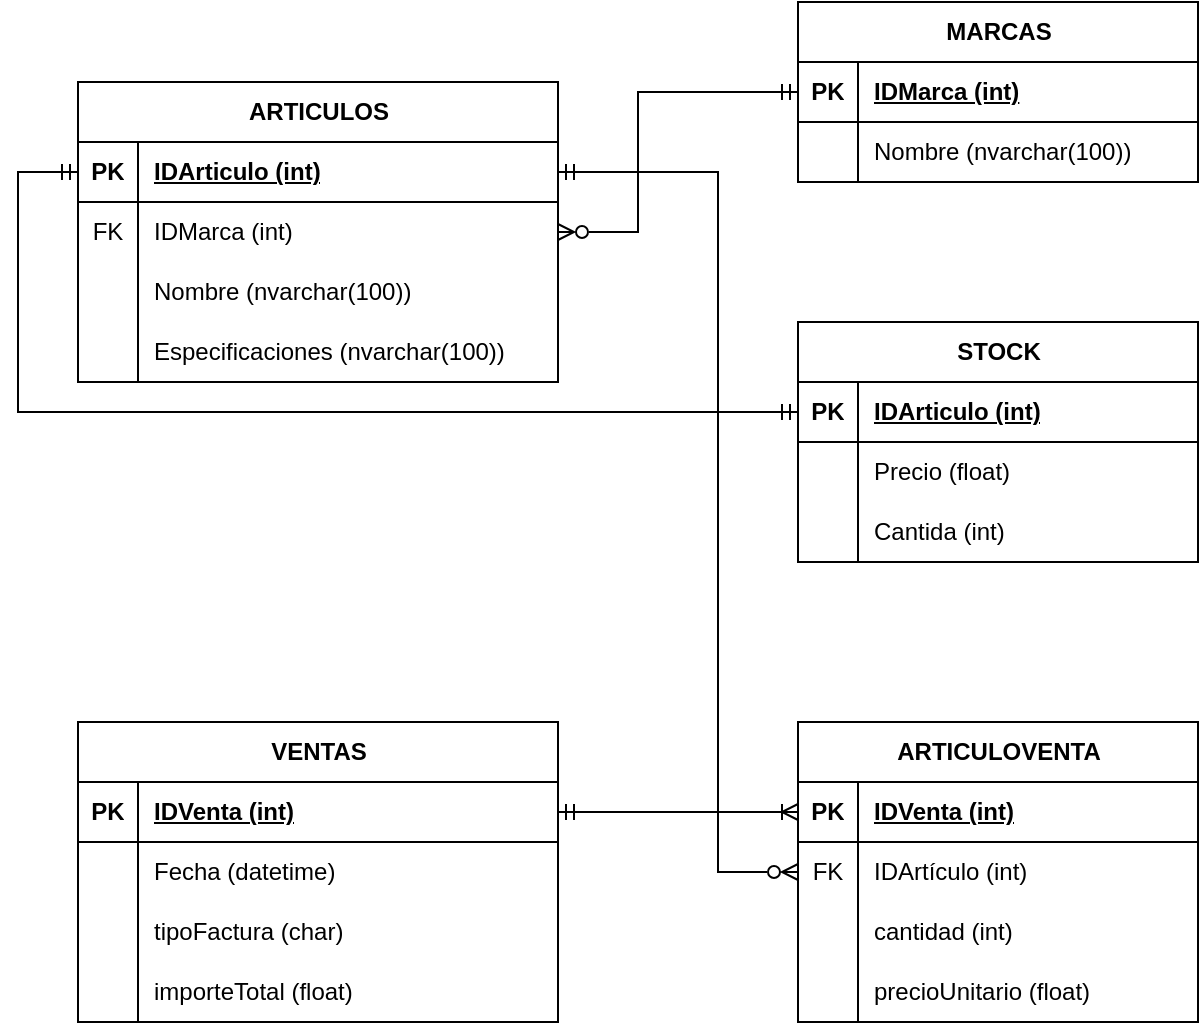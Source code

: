 <mxfile version="27.0.5">
  <diagram name="Página-1" id="S-WXOZdbDrCmgjf3uZDh">
    <mxGraphModel grid="1" page="1" gridSize="10" guides="1" tooltips="1" connect="1" arrows="1" fold="1" pageScale="1" pageWidth="827" pageHeight="1169" math="0" shadow="0">
      <root>
        <mxCell id="0" />
        <mxCell id="1" parent="0" />
        <mxCell id="aXvUaII-WIY0Niz1F75I-1" value="ARTICULOS" style="shape=table;startSize=30;container=1;collapsible=1;childLayout=tableLayout;fixedRows=1;rowLines=0;fontStyle=1;align=center;resizeLast=1;html=1;" vertex="1" parent="1">
          <mxGeometry x="40" y="80" width="240" height="150" as="geometry" />
        </mxCell>
        <mxCell id="aXvUaII-WIY0Niz1F75I-2" value="" style="shape=tableRow;horizontal=0;startSize=0;swimlaneHead=0;swimlaneBody=0;fillColor=none;collapsible=0;dropTarget=0;points=[[0,0.5],[1,0.5]];portConstraint=eastwest;top=0;left=0;right=0;bottom=1;" vertex="1" parent="aXvUaII-WIY0Niz1F75I-1">
          <mxGeometry y="30" width="240" height="30" as="geometry" />
        </mxCell>
        <mxCell id="aXvUaII-WIY0Niz1F75I-3" value="PK" style="shape=partialRectangle;connectable=0;fillColor=none;top=0;left=0;bottom=0;right=0;fontStyle=1;overflow=hidden;whiteSpace=wrap;html=1;" vertex="1" parent="aXvUaII-WIY0Niz1F75I-2">
          <mxGeometry width="30" height="30" as="geometry">
            <mxRectangle width="30" height="30" as="alternateBounds" />
          </mxGeometry>
        </mxCell>
        <mxCell id="aXvUaII-WIY0Niz1F75I-4" value="IDArticulo (int)" style="shape=partialRectangle;connectable=0;fillColor=none;top=0;left=0;bottom=0;right=0;align=left;spacingLeft=6;fontStyle=5;overflow=hidden;whiteSpace=wrap;html=1;" vertex="1" parent="aXvUaII-WIY0Niz1F75I-2">
          <mxGeometry x="30" width="210" height="30" as="geometry">
            <mxRectangle width="210" height="30" as="alternateBounds" />
          </mxGeometry>
        </mxCell>
        <mxCell id="aXvUaII-WIY0Niz1F75I-5" value="" style="shape=tableRow;horizontal=0;startSize=0;swimlaneHead=0;swimlaneBody=0;fillColor=none;collapsible=0;dropTarget=0;points=[[0,0.5],[1,0.5]];portConstraint=eastwest;top=0;left=0;right=0;bottom=0;" vertex="1" parent="aXvUaII-WIY0Niz1F75I-1">
          <mxGeometry y="60" width="240" height="30" as="geometry" />
        </mxCell>
        <mxCell id="aXvUaII-WIY0Niz1F75I-6" value="FK" style="shape=partialRectangle;connectable=0;fillColor=none;top=0;left=0;bottom=0;right=0;editable=1;overflow=hidden;whiteSpace=wrap;html=1;" vertex="1" parent="aXvUaII-WIY0Niz1F75I-5">
          <mxGeometry width="30" height="30" as="geometry">
            <mxRectangle width="30" height="30" as="alternateBounds" />
          </mxGeometry>
        </mxCell>
        <mxCell id="aXvUaII-WIY0Niz1F75I-7" value="IDMarca (int)" style="shape=partialRectangle;connectable=0;fillColor=none;top=0;left=0;bottom=0;right=0;align=left;spacingLeft=6;overflow=hidden;whiteSpace=wrap;html=1;" vertex="1" parent="aXvUaII-WIY0Niz1F75I-5">
          <mxGeometry x="30" width="210" height="30" as="geometry">
            <mxRectangle width="210" height="30" as="alternateBounds" />
          </mxGeometry>
        </mxCell>
        <mxCell id="aXvUaII-WIY0Niz1F75I-8" value="" style="shape=tableRow;horizontal=0;startSize=0;swimlaneHead=0;swimlaneBody=0;fillColor=none;collapsible=0;dropTarget=0;points=[[0,0.5],[1,0.5]];portConstraint=eastwest;top=0;left=0;right=0;bottom=0;" vertex="1" parent="aXvUaII-WIY0Niz1F75I-1">
          <mxGeometry y="90" width="240" height="30" as="geometry" />
        </mxCell>
        <mxCell id="aXvUaII-WIY0Niz1F75I-9" value="" style="shape=partialRectangle;connectable=0;fillColor=none;top=0;left=0;bottom=0;right=0;editable=1;overflow=hidden;whiteSpace=wrap;html=1;" vertex="1" parent="aXvUaII-WIY0Niz1F75I-8">
          <mxGeometry width="30" height="30" as="geometry">
            <mxRectangle width="30" height="30" as="alternateBounds" />
          </mxGeometry>
        </mxCell>
        <mxCell id="aXvUaII-WIY0Niz1F75I-10" value="Nombre (nvarchar(100)&lt;span style=&quot;background-color: transparent; color: light-dark(rgb(0, 0, 0), rgb(255, 255, 255));&quot;&gt;)&lt;/span&gt;" style="shape=partialRectangle;connectable=0;fillColor=none;top=0;left=0;bottom=0;right=0;align=left;spacingLeft=6;overflow=hidden;whiteSpace=wrap;html=1;" vertex="1" parent="aXvUaII-WIY0Niz1F75I-8">
          <mxGeometry x="30" width="210" height="30" as="geometry">
            <mxRectangle width="210" height="30" as="alternateBounds" />
          </mxGeometry>
        </mxCell>
        <mxCell id="aXvUaII-WIY0Niz1F75I-11" value="" style="shape=tableRow;horizontal=0;startSize=0;swimlaneHead=0;swimlaneBody=0;fillColor=none;collapsible=0;dropTarget=0;points=[[0,0.5],[1,0.5]];portConstraint=eastwest;top=0;left=0;right=0;bottom=0;" vertex="1" parent="aXvUaII-WIY0Niz1F75I-1">
          <mxGeometry y="120" width="240" height="30" as="geometry" />
        </mxCell>
        <mxCell id="aXvUaII-WIY0Niz1F75I-12" value="" style="shape=partialRectangle;connectable=0;fillColor=none;top=0;left=0;bottom=0;right=0;editable=1;overflow=hidden;whiteSpace=wrap;html=1;" vertex="1" parent="aXvUaII-WIY0Niz1F75I-11">
          <mxGeometry width="30" height="30" as="geometry">
            <mxRectangle width="30" height="30" as="alternateBounds" />
          </mxGeometry>
        </mxCell>
        <mxCell id="aXvUaII-WIY0Niz1F75I-13" value="Especificaciones (nvarchar(100&lt;span style=&quot;background-color: transparent; color: light-dark(rgb(0, 0, 0), rgb(255, 255, 255));&quot;&gt;))&lt;/span&gt;" style="shape=partialRectangle;connectable=0;fillColor=none;top=0;left=0;bottom=0;right=0;align=left;spacingLeft=6;overflow=hidden;whiteSpace=wrap;html=1;" vertex="1" parent="aXvUaII-WIY0Niz1F75I-11">
          <mxGeometry x="30" width="210" height="30" as="geometry">
            <mxRectangle width="210" height="30" as="alternateBounds" />
          </mxGeometry>
        </mxCell>
        <mxCell id="aXvUaII-WIY0Niz1F75I-14" value="MARCAS" style="shape=table;startSize=30;container=1;collapsible=1;childLayout=tableLayout;fixedRows=1;rowLines=0;fontStyle=1;align=center;resizeLast=1;html=1;" vertex="1" parent="1">
          <mxGeometry x="400" y="40" width="200" height="90" as="geometry" />
        </mxCell>
        <mxCell id="aXvUaII-WIY0Niz1F75I-15" value="" style="shape=tableRow;horizontal=0;startSize=0;swimlaneHead=0;swimlaneBody=0;fillColor=none;collapsible=0;dropTarget=0;points=[[0,0.5],[1,0.5]];portConstraint=eastwest;top=0;left=0;right=0;bottom=1;" vertex="1" parent="aXvUaII-WIY0Niz1F75I-14">
          <mxGeometry y="30" width="200" height="30" as="geometry" />
        </mxCell>
        <mxCell id="aXvUaII-WIY0Niz1F75I-16" value="PK" style="shape=partialRectangle;connectable=0;fillColor=none;top=0;left=0;bottom=0;right=0;fontStyle=1;overflow=hidden;whiteSpace=wrap;html=1;" vertex="1" parent="aXvUaII-WIY0Niz1F75I-15">
          <mxGeometry width="30" height="30" as="geometry">
            <mxRectangle width="30" height="30" as="alternateBounds" />
          </mxGeometry>
        </mxCell>
        <mxCell id="aXvUaII-WIY0Niz1F75I-17" value="IDMarca (int)" style="shape=partialRectangle;connectable=0;fillColor=none;top=0;left=0;bottom=0;right=0;align=left;spacingLeft=6;fontStyle=5;overflow=hidden;whiteSpace=wrap;html=1;" vertex="1" parent="aXvUaII-WIY0Niz1F75I-15">
          <mxGeometry x="30" width="170" height="30" as="geometry">
            <mxRectangle width="170" height="30" as="alternateBounds" />
          </mxGeometry>
        </mxCell>
        <mxCell id="aXvUaII-WIY0Niz1F75I-18" value="" style="shape=tableRow;horizontal=0;startSize=0;swimlaneHead=0;swimlaneBody=0;fillColor=none;collapsible=0;dropTarget=0;points=[[0,0.5],[1,0.5]];portConstraint=eastwest;top=0;left=0;right=0;bottom=0;" vertex="1" parent="aXvUaII-WIY0Niz1F75I-14">
          <mxGeometry y="60" width="200" height="30" as="geometry" />
        </mxCell>
        <mxCell id="aXvUaII-WIY0Niz1F75I-19" value="" style="shape=partialRectangle;connectable=0;fillColor=none;top=0;left=0;bottom=0;right=0;editable=1;overflow=hidden;whiteSpace=wrap;html=1;" vertex="1" parent="aXvUaII-WIY0Niz1F75I-18">
          <mxGeometry width="30" height="30" as="geometry">
            <mxRectangle width="30" height="30" as="alternateBounds" />
          </mxGeometry>
        </mxCell>
        <mxCell id="aXvUaII-WIY0Niz1F75I-20" value="Nombre (nvarchar(100&lt;span style=&quot;background-color: transparent; color: light-dark(rgb(0, 0, 0), rgb(255, 255, 255));&quot;&gt;))&lt;/span&gt;" style="shape=partialRectangle;connectable=0;fillColor=none;top=0;left=0;bottom=0;right=0;align=left;spacingLeft=6;overflow=hidden;whiteSpace=wrap;html=1;" vertex="1" parent="aXvUaII-WIY0Niz1F75I-18">
          <mxGeometry x="30" width="170" height="30" as="geometry">
            <mxRectangle width="170" height="30" as="alternateBounds" />
          </mxGeometry>
        </mxCell>
        <mxCell id="aXvUaII-WIY0Niz1F75I-27" value="VENTAS" style="shape=table;startSize=30;container=1;collapsible=1;childLayout=tableLayout;fixedRows=1;rowLines=0;fontStyle=1;align=center;resizeLast=1;html=1;" vertex="1" parent="1">
          <mxGeometry x="40" y="400" width="240" height="150" as="geometry" />
        </mxCell>
        <mxCell id="aXvUaII-WIY0Niz1F75I-28" value="" style="shape=tableRow;horizontal=0;startSize=0;swimlaneHead=0;swimlaneBody=0;fillColor=none;collapsible=0;dropTarget=0;points=[[0,0.5],[1,0.5]];portConstraint=eastwest;top=0;left=0;right=0;bottom=1;" vertex="1" parent="aXvUaII-WIY0Niz1F75I-27">
          <mxGeometry y="30" width="240" height="30" as="geometry" />
        </mxCell>
        <mxCell id="aXvUaII-WIY0Niz1F75I-29" value="PK" style="shape=partialRectangle;connectable=0;fillColor=none;top=0;left=0;bottom=0;right=0;fontStyle=1;overflow=hidden;whiteSpace=wrap;html=1;" vertex="1" parent="aXvUaII-WIY0Niz1F75I-28">
          <mxGeometry width="30" height="30" as="geometry">
            <mxRectangle width="30" height="30" as="alternateBounds" />
          </mxGeometry>
        </mxCell>
        <mxCell id="aXvUaII-WIY0Niz1F75I-30" value="IDVenta (int)" style="shape=partialRectangle;connectable=0;fillColor=none;top=0;left=0;bottom=0;right=0;align=left;spacingLeft=6;fontStyle=5;overflow=hidden;whiteSpace=wrap;html=1;" vertex="1" parent="aXvUaII-WIY0Niz1F75I-28">
          <mxGeometry x="30" width="210" height="30" as="geometry">
            <mxRectangle width="210" height="30" as="alternateBounds" />
          </mxGeometry>
        </mxCell>
        <mxCell id="aXvUaII-WIY0Niz1F75I-31" value="" style="shape=tableRow;horizontal=0;startSize=0;swimlaneHead=0;swimlaneBody=0;fillColor=none;collapsible=0;dropTarget=0;points=[[0,0.5],[1,0.5]];portConstraint=eastwest;top=0;left=0;right=0;bottom=0;" vertex="1" parent="aXvUaII-WIY0Niz1F75I-27">
          <mxGeometry y="60" width="240" height="30" as="geometry" />
        </mxCell>
        <mxCell id="aXvUaII-WIY0Niz1F75I-32" value="" style="shape=partialRectangle;connectable=0;fillColor=none;top=0;left=0;bottom=0;right=0;editable=1;overflow=hidden;whiteSpace=wrap;html=1;" vertex="1" parent="aXvUaII-WIY0Niz1F75I-31">
          <mxGeometry width="30" height="30" as="geometry">
            <mxRectangle width="30" height="30" as="alternateBounds" />
          </mxGeometry>
        </mxCell>
        <mxCell id="aXvUaII-WIY0Niz1F75I-33" value="Fecha (datetime)" style="shape=partialRectangle;connectable=0;fillColor=none;top=0;left=0;bottom=0;right=0;align=left;spacingLeft=6;overflow=hidden;whiteSpace=wrap;html=1;" vertex="1" parent="aXvUaII-WIY0Niz1F75I-31">
          <mxGeometry x="30" width="210" height="30" as="geometry">
            <mxRectangle width="210" height="30" as="alternateBounds" />
          </mxGeometry>
        </mxCell>
        <mxCell id="aXvUaII-WIY0Niz1F75I-34" value="" style="shape=tableRow;horizontal=0;startSize=0;swimlaneHead=0;swimlaneBody=0;fillColor=none;collapsible=0;dropTarget=0;points=[[0,0.5],[1,0.5]];portConstraint=eastwest;top=0;left=0;right=0;bottom=0;" vertex="1" parent="aXvUaII-WIY0Niz1F75I-27">
          <mxGeometry y="90" width="240" height="30" as="geometry" />
        </mxCell>
        <mxCell id="aXvUaII-WIY0Niz1F75I-35" value="" style="shape=partialRectangle;connectable=0;fillColor=none;top=0;left=0;bottom=0;right=0;editable=1;overflow=hidden;whiteSpace=wrap;html=1;" vertex="1" parent="aXvUaII-WIY0Niz1F75I-34">
          <mxGeometry width="30" height="30" as="geometry">
            <mxRectangle width="30" height="30" as="alternateBounds" />
          </mxGeometry>
        </mxCell>
        <mxCell id="aXvUaII-WIY0Niz1F75I-36" value="tipoFactura (char)" style="shape=partialRectangle;connectable=0;fillColor=none;top=0;left=0;bottom=0;right=0;align=left;spacingLeft=6;overflow=hidden;whiteSpace=wrap;html=1;" vertex="1" parent="aXvUaII-WIY0Niz1F75I-34">
          <mxGeometry x="30" width="210" height="30" as="geometry">
            <mxRectangle width="210" height="30" as="alternateBounds" />
          </mxGeometry>
        </mxCell>
        <mxCell id="aXvUaII-WIY0Niz1F75I-37" value="" style="shape=tableRow;horizontal=0;startSize=0;swimlaneHead=0;swimlaneBody=0;fillColor=none;collapsible=0;dropTarget=0;points=[[0,0.5],[1,0.5]];portConstraint=eastwest;top=0;left=0;right=0;bottom=0;" vertex="1" parent="aXvUaII-WIY0Niz1F75I-27">
          <mxGeometry y="120" width="240" height="30" as="geometry" />
        </mxCell>
        <mxCell id="aXvUaII-WIY0Niz1F75I-38" value="" style="shape=partialRectangle;connectable=0;fillColor=none;top=0;left=0;bottom=0;right=0;editable=1;overflow=hidden;whiteSpace=wrap;html=1;" vertex="1" parent="aXvUaII-WIY0Niz1F75I-37">
          <mxGeometry width="30" height="30" as="geometry">
            <mxRectangle width="30" height="30" as="alternateBounds" />
          </mxGeometry>
        </mxCell>
        <mxCell id="aXvUaII-WIY0Niz1F75I-39" value="importeTotal (float)" style="shape=partialRectangle;connectable=0;fillColor=none;top=0;left=0;bottom=0;right=0;align=left;spacingLeft=6;overflow=hidden;whiteSpace=wrap;html=1;" vertex="1" parent="aXvUaII-WIY0Niz1F75I-37">
          <mxGeometry x="30" width="210" height="30" as="geometry">
            <mxRectangle width="210" height="30" as="alternateBounds" />
          </mxGeometry>
        </mxCell>
        <mxCell id="aXvUaII-WIY0Niz1F75I-40" value="ARTICULOVENTA" style="shape=table;startSize=30;container=1;collapsible=1;childLayout=tableLayout;fixedRows=1;rowLines=0;fontStyle=1;align=center;resizeLast=1;html=1;" vertex="1" parent="1">
          <mxGeometry x="400" y="400" width="200" height="150" as="geometry" />
        </mxCell>
        <mxCell id="aXvUaII-WIY0Niz1F75I-41" value="" style="shape=tableRow;horizontal=0;startSize=0;swimlaneHead=0;swimlaneBody=0;fillColor=none;collapsible=0;dropTarget=0;points=[[0,0.5],[1,0.5]];portConstraint=eastwest;top=0;left=0;right=0;bottom=1;" vertex="1" parent="aXvUaII-WIY0Niz1F75I-40">
          <mxGeometry y="30" width="200" height="30" as="geometry" />
        </mxCell>
        <mxCell id="aXvUaII-WIY0Niz1F75I-42" value="PK" style="shape=partialRectangle;connectable=0;fillColor=none;top=0;left=0;bottom=0;right=0;fontStyle=1;overflow=hidden;whiteSpace=wrap;html=1;" vertex="1" parent="aXvUaII-WIY0Niz1F75I-41">
          <mxGeometry width="30" height="30" as="geometry">
            <mxRectangle width="30" height="30" as="alternateBounds" />
          </mxGeometry>
        </mxCell>
        <mxCell id="aXvUaII-WIY0Niz1F75I-43" value="IDVenta (int)" style="shape=partialRectangle;connectable=0;fillColor=none;top=0;left=0;bottom=0;right=0;align=left;spacingLeft=6;fontStyle=5;overflow=hidden;whiteSpace=wrap;html=1;" vertex="1" parent="aXvUaII-WIY0Niz1F75I-41">
          <mxGeometry x="30" width="170" height="30" as="geometry">
            <mxRectangle width="170" height="30" as="alternateBounds" />
          </mxGeometry>
        </mxCell>
        <mxCell id="aXvUaII-WIY0Niz1F75I-44" value="" style="shape=tableRow;horizontal=0;startSize=0;swimlaneHead=0;swimlaneBody=0;fillColor=none;collapsible=0;dropTarget=0;points=[[0,0.5],[1,0.5]];portConstraint=eastwest;top=0;left=0;right=0;bottom=0;" vertex="1" parent="aXvUaII-WIY0Niz1F75I-40">
          <mxGeometry y="60" width="200" height="30" as="geometry" />
        </mxCell>
        <mxCell id="aXvUaII-WIY0Niz1F75I-45" value="FK" style="shape=partialRectangle;connectable=0;fillColor=none;top=0;left=0;bottom=0;right=0;editable=1;overflow=hidden;whiteSpace=wrap;html=1;" vertex="1" parent="aXvUaII-WIY0Niz1F75I-44">
          <mxGeometry width="30" height="30" as="geometry">
            <mxRectangle width="30" height="30" as="alternateBounds" />
          </mxGeometry>
        </mxCell>
        <mxCell id="aXvUaII-WIY0Niz1F75I-46" value="IDArtículo (int)" style="shape=partialRectangle;connectable=0;fillColor=none;top=0;left=0;bottom=0;right=0;align=left;spacingLeft=6;overflow=hidden;whiteSpace=wrap;html=1;" vertex="1" parent="aXvUaII-WIY0Niz1F75I-44">
          <mxGeometry x="30" width="170" height="30" as="geometry">
            <mxRectangle width="170" height="30" as="alternateBounds" />
          </mxGeometry>
        </mxCell>
        <mxCell id="aXvUaII-WIY0Niz1F75I-47" value="" style="shape=tableRow;horizontal=0;startSize=0;swimlaneHead=0;swimlaneBody=0;fillColor=none;collapsible=0;dropTarget=0;points=[[0,0.5],[1,0.5]];portConstraint=eastwest;top=0;left=0;right=0;bottom=0;" vertex="1" parent="aXvUaII-WIY0Niz1F75I-40">
          <mxGeometry y="90" width="200" height="30" as="geometry" />
        </mxCell>
        <mxCell id="aXvUaII-WIY0Niz1F75I-48" value="" style="shape=partialRectangle;connectable=0;fillColor=none;top=0;left=0;bottom=0;right=0;editable=1;overflow=hidden;whiteSpace=wrap;html=1;" vertex="1" parent="aXvUaII-WIY0Niz1F75I-47">
          <mxGeometry width="30" height="30" as="geometry">
            <mxRectangle width="30" height="30" as="alternateBounds" />
          </mxGeometry>
        </mxCell>
        <mxCell id="aXvUaII-WIY0Niz1F75I-49" value="cantidad (int)" style="shape=partialRectangle;connectable=0;fillColor=none;top=0;left=0;bottom=0;right=0;align=left;spacingLeft=6;overflow=hidden;whiteSpace=wrap;html=1;" vertex="1" parent="aXvUaII-WIY0Niz1F75I-47">
          <mxGeometry x="30" width="170" height="30" as="geometry">
            <mxRectangle width="170" height="30" as="alternateBounds" />
          </mxGeometry>
        </mxCell>
        <mxCell id="aXvUaII-WIY0Niz1F75I-50" value="" style="shape=tableRow;horizontal=0;startSize=0;swimlaneHead=0;swimlaneBody=0;fillColor=none;collapsible=0;dropTarget=0;points=[[0,0.5],[1,0.5]];portConstraint=eastwest;top=0;left=0;right=0;bottom=0;" vertex="1" parent="aXvUaII-WIY0Niz1F75I-40">
          <mxGeometry y="120" width="200" height="30" as="geometry" />
        </mxCell>
        <mxCell id="aXvUaII-WIY0Niz1F75I-51" value="" style="shape=partialRectangle;connectable=0;fillColor=none;top=0;left=0;bottom=0;right=0;editable=1;overflow=hidden;whiteSpace=wrap;html=1;" vertex="1" parent="aXvUaII-WIY0Niz1F75I-50">
          <mxGeometry width="30" height="30" as="geometry">
            <mxRectangle width="30" height="30" as="alternateBounds" />
          </mxGeometry>
        </mxCell>
        <mxCell id="aXvUaII-WIY0Niz1F75I-52" value="precioUnitario (float)" style="shape=partialRectangle;connectable=0;fillColor=none;top=0;left=0;bottom=0;right=0;align=left;spacingLeft=6;overflow=hidden;whiteSpace=wrap;html=1;" vertex="1" parent="aXvUaII-WIY0Niz1F75I-50">
          <mxGeometry x="30" width="170" height="30" as="geometry">
            <mxRectangle width="170" height="30" as="alternateBounds" />
          </mxGeometry>
        </mxCell>
        <mxCell id="aXvUaII-WIY0Niz1F75I-66" value="STOCK" style="shape=table;startSize=30;container=1;collapsible=1;childLayout=tableLayout;fixedRows=1;rowLines=0;fontStyle=1;align=center;resizeLast=1;html=1;" vertex="1" parent="1">
          <mxGeometry x="400" y="200" width="200" height="120" as="geometry" />
        </mxCell>
        <mxCell id="aXvUaII-WIY0Niz1F75I-67" value="" style="shape=tableRow;horizontal=0;startSize=0;swimlaneHead=0;swimlaneBody=0;fillColor=none;collapsible=0;dropTarget=0;points=[[0,0.5],[1,0.5]];portConstraint=eastwest;top=0;left=0;right=0;bottom=1;" vertex="1" parent="aXvUaII-WIY0Niz1F75I-66">
          <mxGeometry y="30" width="200" height="30" as="geometry" />
        </mxCell>
        <mxCell id="aXvUaII-WIY0Niz1F75I-68" value="PK" style="shape=partialRectangle;connectable=0;fillColor=none;top=0;left=0;bottom=0;right=0;fontStyle=1;overflow=hidden;whiteSpace=wrap;html=1;" vertex="1" parent="aXvUaII-WIY0Niz1F75I-67">
          <mxGeometry width="30" height="30" as="geometry">
            <mxRectangle width="30" height="30" as="alternateBounds" />
          </mxGeometry>
        </mxCell>
        <mxCell id="aXvUaII-WIY0Niz1F75I-69" value="IDArticulo (int)" style="shape=partialRectangle;connectable=0;fillColor=none;top=0;left=0;bottom=0;right=0;align=left;spacingLeft=6;fontStyle=5;overflow=hidden;whiteSpace=wrap;html=1;" vertex="1" parent="aXvUaII-WIY0Niz1F75I-67">
          <mxGeometry x="30" width="170" height="30" as="geometry">
            <mxRectangle width="170" height="30" as="alternateBounds" />
          </mxGeometry>
        </mxCell>
        <mxCell id="aXvUaII-WIY0Niz1F75I-70" value="" style="shape=tableRow;horizontal=0;startSize=0;swimlaneHead=0;swimlaneBody=0;fillColor=none;collapsible=0;dropTarget=0;points=[[0,0.5],[1,0.5]];portConstraint=eastwest;top=0;left=0;right=0;bottom=0;" vertex="1" parent="aXvUaII-WIY0Niz1F75I-66">
          <mxGeometry y="60" width="200" height="30" as="geometry" />
        </mxCell>
        <mxCell id="aXvUaII-WIY0Niz1F75I-71" value="" style="shape=partialRectangle;connectable=0;fillColor=none;top=0;left=0;bottom=0;right=0;editable=1;overflow=hidden;whiteSpace=wrap;html=1;" vertex="1" parent="aXvUaII-WIY0Niz1F75I-70">
          <mxGeometry width="30" height="30" as="geometry">
            <mxRectangle width="30" height="30" as="alternateBounds" />
          </mxGeometry>
        </mxCell>
        <mxCell id="aXvUaII-WIY0Niz1F75I-72" value="Precio (float)" style="shape=partialRectangle;connectable=0;fillColor=none;top=0;left=0;bottom=0;right=0;align=left;spacingLeft=6;overflow=hidden;whiteSpace=wrap;html=1;" vertex="1" parent="aXvUaII-WIY0Niz1F75I-70">
          <mxGeometry x="30" width="170" height="30" as="geometry">
            <mxRectangle width="170" height="30" as="alternateBounds" />
          </mxGeometry>
        </mxCell>
        <mxCell id="aXvUaII-WIY0Niz1F75I-73" value="" style="shape=tableRow;horizontal=0;startSize=0;swimlaneHead=0;swimlaneBody=0;fillColor=none;collapsible=0;dropTarget=0;points=[[0,0.5],[1,0.5]];portConstraint=eastwest;top=0;left=0;right=0;bottom=0;" vertex="1" parent="aXvUaII-WIY0Niz1F75I-66">
          <mxGeometry y="90" width="200" height="30" as="geometry" />
        </mxCell>
        <mxCell id="aXvUaII-WIY0Niz1F75I-74" value="" style="shape=partialRectangle;connectable=0;fillColor=none;top=0;left=0;bottom=0;right=0;editable=1;overflow=hidden;whiteSpace=wrap;html=1;" vertex="1" parent="aXvUaII-WIY0Niz1F75I-73">
          <mxGeometry width="30" height="30" as="geometry">
            <mxRectangle width="30" height="30" as="alternateBounds" />
          </mxGeometry>
        </mxCell>
        <mxCell id="aXvUaII-WIY0Niz1F75I-75" value="Cantida (int)" style="shape=partialRectangle;connectable=0;fillColor=none;top=0;left=0;bottom=0;right=0;align=left;spacingLeft=6;overflow=hidden;whiteSpace=wrap;html=1;" vertex="1" parent="aXvUaII-WIY0Niz1F75I-73">
          <mxGeometry x="30" width="170" height="30" as="geometry">
            <mxRectangle width="170" height="30" as="alternateBounds" />
          </mxGeometry>
        </mxCell>
        <mxCell id="yMkacncMla_tSWRBhKg5-1" value="" style="edgeStyle=orthogonalEdgeStyle;fontSize=12;html=1;endArrow=ERzeroToMany;startArrow=ERmandOne;rounded=0;exitX=1;exitY=0.5;exitDx=0;exitDy=0;entryX=0;entryY=0.5;entryDx=0;entryDy=0;endFill=0;" edge="1" parent="1" source="aXvUaII-WIY0Niz1F75I-2" target="aXvUaII-WIY0Niz1F75I-44">
          <mxGeometry width="100" height="100" relative="1" as="geometry">
            <mxPoint x="350" y="380" as="sourcePoint" />
            <mxPoint x="450" y="280" as="targetPoint" />
            <Array as="points">
              <mxPoint x="360" y="125" />
              <mxPoint x="360" y="475" />
            </Array>
          </mxGeometry>
        </mxCell>
        <mxCell id="yMkacncMla_tSWRBhKg5-3" value="" style="edgeStyle=entityRelationEdgeStyle;fontSize=12;html=1;endArrow=ERoneToMany;startArrow=ERmandOne;rounded=0;exitX=1;exitY=0.5;exitDx=0;exitDy=0;entryX=0;entryY=0.5;entryDx=0;entryDy=0;endFill=0;" edge="1" parent="1" source="aXvUaII-WIY0Niz1F75I-28" target="aXvUaII-WIY0Niz1F75I-41">
          <mxGeometry width="100" height="100" relative="1" as="geometry">
            <mxPoint x="310" y="500" as="sourcePoint" />
            <mxPoint x="410" y="400" as="targetPoint" />
          </mxGeometry>
        </mxCell>
        <mxCell id="yMkacncMla_tSWRBhKg5-5" value="" style="edgeStyle=orthogonalEdgeStyle;fontSize=12;html=1;endArrow=ERmandOne;startArrow=ERzeroToMany;rounded=0;entryX=0;entryY=0.5;entryDx=0;entryDy=0;exitX=1;exitY=0.5;exitDx=0;exitDy=0;startFill=0;endFill=0;" edge="1" parent="1" source="aXvUaII-WIY0Niz1F75I-5" target="aXvUaII-WIY0Niz1F75I-15">
          <mxGeometry width="100" height="100" relative="1" as="geometry">
            <mxPoint x="290" y="190" as="sourcePoint" />
            <mxPoint x="390" y="90" as="targetPoint" />
            <Array as="points">
              <mxPoint x="320" y="155" />
              <mxPoint x="320" y="85" />
            </Array>
          </mxGeometry>
        </mxCell>
        <mxCell id="yMkacncMla_tSWRBhKg5-6" value="" style="edgeStyle=orthogonalEdgeStyle;fontSize=12;html=1;endArrow=ERmandOne;endFill=0;rounded=0;entryX=0;entryY=0.5;entryDx=0;entryDy=0;startArrow=ERmandOne;startFill=0;" edge="1" parent="1" source="aXvUaII-WIY0Niz1F75I-67" target="aXvUaII-WIY0Niz1F75I-2">
          <mxGeometry width="100" height="100" relative="1" as="geometry">
            <mxPoint x="350" y="320" as="sourcePoint" />
            <mxPoint x="450" y="220" as="targetPoint" />
            <Array as="points">
              <mxPoint x="10" y="245" />
              <mxPoint x="10" y="125" />
            </Array>
          </mxGeometry>
        </mxCell>
      </root>
    </mxGraphModel>
  </diagram>
</mxfile>
